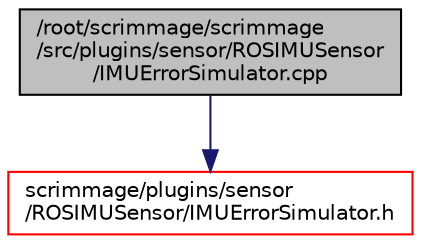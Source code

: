 digraph "/root/scrimmage/scrimmage/src/plugins/sensor/ROSIMUSensor/IMUErrorSimulator.cpp"
{
 // LATEX_PDF_SIZE
  edge [fontname="Helvetica",fontsize="10",labelfontname="Helvetica",labelfontsize="10"];
  node [fontname="Helvetica",fontsize="10",shape=record];
  Node1 [label="/root/scrimmage/scrimmage\l/src/plugins/sensor/ROSIMUSensor\l/IMUErrorSimulator.cpp",height=0.2,width=0.4,color="black", fillcolor="grey75", style="filled", fontcolor="black",tooltip="Class for simulating randomized IMU error."];
  Node1 -> Node2 [color="midnightblue",fontsize="10",style="solid",fontname="Helvetica"];
  Node2 [label="scrimmage/plugins/sensor\l/ROSIMUSensor/IMUErrorSimulator.h",height=0.2,width=0.4,color="red", fillcolor="white", style="filled",URL="$IMUErrorSimulator_8h.html",tooltip="Class for simulating randomized IMU error."];
}
